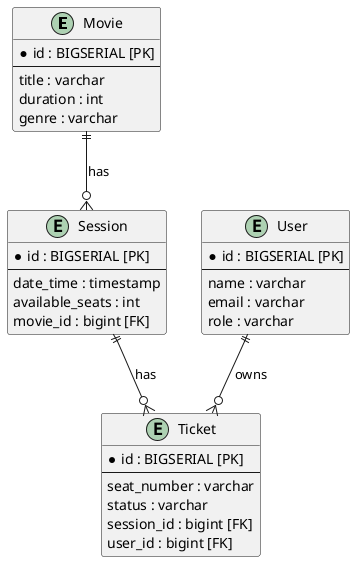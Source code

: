 @startuml
entity "Movie" as movie {
  * id : BIGSERIAL [PK]
  --
  title : varchar
  duration : int
  genre : varchar
}

entity "Session" as session {
  * id : BIGSERIAL [PK]
  --
  date_time : timestamp
  available_seats : int
  movie_id : bigint [FK]
}

entity "Ticket" as ticket {
  * id : BIGSERIAL [PK]
  --
  seat_number : varchar
  status : varchar
  session_id : bigint [FK]
  user_id : bigint [FK]
}

entity "User" as user {
  * id : BIGSERIAL [PK]
  --
  name : varchar
  email : varchar
  role : varchar
}

' Relationships
movie ||--o{ session : "has"
session ||--o{ ticket : "has"
user ||--o{ ticket : "owns"
@enduml
